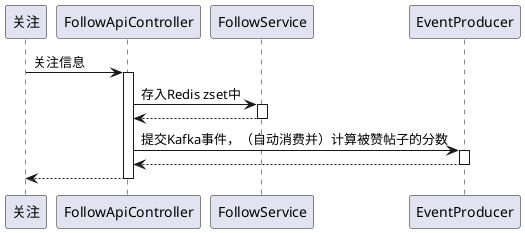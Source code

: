 @startuml
participant 关注
关注 -> FollowApiController : 关注信息
activate FollowApiController
FollowApiController -> FollowService : 存入Redis zset中
activate FollowService
FollowService --> FollowApiController
deactivate FollowService
FollowApiController -> EventProducer : 提交Kafka事件，（自动消费并）计算被赞帖子的分数
activate EventProducer
EventProducer --> FollowApiController
deactivate EventProducer
return
@enduml